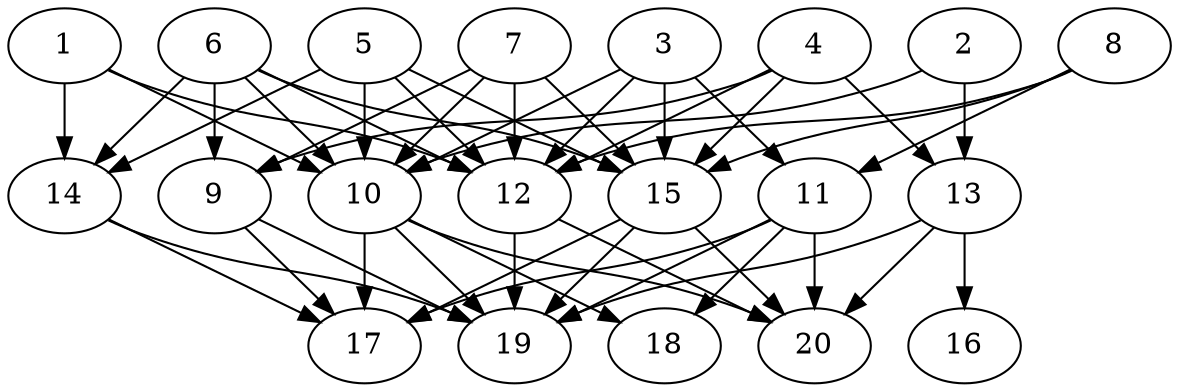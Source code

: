 // DAG automatically generated by daggen at Thu Oct  3 13:58:42 2019
// ./daggen --dot -n 20 --ccr 0.3 --fat 0.7 --regular 0.9 --density 0.9 --mindata 5242880 --maxdata 52428800 
digraph G {
  1 [size="138257067", alpha="0.01", expect_size="41477120"] 
  1 -> 10 [size ="41477120"]
  1 -> 12 [size ="41477120"]
  1 -> 14 [size ="41477120"]
  2 [size="30132907", alpha="0.15", expect_size="9039872"] 
  2 -> 10 [size ="9039872"]
  2 -> 13 [size ="9039872"]
  3 [size="141134507", alpha="0.17", expect_size="42340352"] 
  3 -> 10 [size ="42340352"]
  3 -> 11 [size ="42340352"]
  3 -> 12 [size ="42340352"]
  3 -> 15 [size ="42340352"]
  4 [size="52442453", alpha="0.02", expect_size="15732736"] 
  4 -> 9 [size ="15732736"]
  4 -> 12 [size ="15732736"]
  4 -> 13 [size ="15732736"]
  4 -> 15 [size ="15732736"]
  5 [size="128314027", alpha="0.12", expect_size="38494208"] 
  5 -> 10 [size ="38494208"]
  5 -> 12 [size ="38494208"]
  5 -> 14 [size ="38494208"]
  5 -> 15 [size ="38494208"]
  6 [size="63713280", alpha="0.02", expect_size="19113984"] 
  6 -> 9 [size ="19113984"]
  6 -> 10 [size ="19113984"]
  6 -> 12 [size ="19113984"]
  6 -> 14 [size ="19113984"]
  6 -> 15 [size ="19113984"]
  7 [size="113578667", alpha="0.09", expect_size="34073600"] 
  7 -> 9 [size ="34073600"]
  7 -> 10 [size ="34073600"]
  7 -> 12 [size ="34073600"]
  7 -> 15 [size ="34073600"]
  8 [size="98993493", alpha="0.13", expect_size="29698048"] 
  8 -> 11 [size ="29698048"]
  8 -> 12 [size ="29698048"]
  8 -> 15 [size ="29698048"]
  9 [size="55647573", alpha="0.00", expect_size="16694272"] 
  9 -> 17 [size ="16694272"]
  9 -> 19 [size ="16694272"]
  10 [size="48913067", alpha="0.05", expect_size="14673920"] 
  10 -> 17 [size ="14673920"]
  10 -> 18 [size ="14673920"]
  10 -> 19 [size ="14673920"]
  10 -> 20 [size ="14673920"]
  11 [size="63508480", alpha="0.12", expect_size="19052544"] 
  11 -> 17 [size ="19052544"]
  11 -> 18 [size ="19052544"]
  11 -> 19 [size ="19052544"]
  11 -> 20 [size ="19052544"]
  12 [size="73308160", alpha="0.10", expect_size="21992448"] 
  12 -> 19 [size ="21992448"]
  12 -> 20 [size ="21992448"]
  13 [size="34474667", alpha="0.09", expect_size="10342400"] 
  13 -> 16 [size ="10342400"]
  13 -> 19 [size ="10342400"]
  13 -> 20 [size ="10342400"]
  14 [size="166283947", alpha="0.12", expect_size="49885184"] 
  14 -> 17 [size ="49885184"]
  14 -> 19 [size ="49885184"]
  15 [size="25726293", alpha="0.16", expect_size="7717888"] 
  15 -> 17 [size ="7717888"]
  15 -> 19 [size ="7717888"]
  15 -> 20 [size ="7717888"]
  16 [size="122999467", alpha="0.13", expect_size="36899840"] 
  17 [size="142315520", alpha="0.18", expect_size="42694656"] 
  18 [size="56398507", alpha="0.03", expect_size="16919552"] 
  19 [size="156699307", alpha="0.03", expect_size="47009792"] 
  20 [size="158504960", alpha="0.15", expect_size="47551488"] 
}
